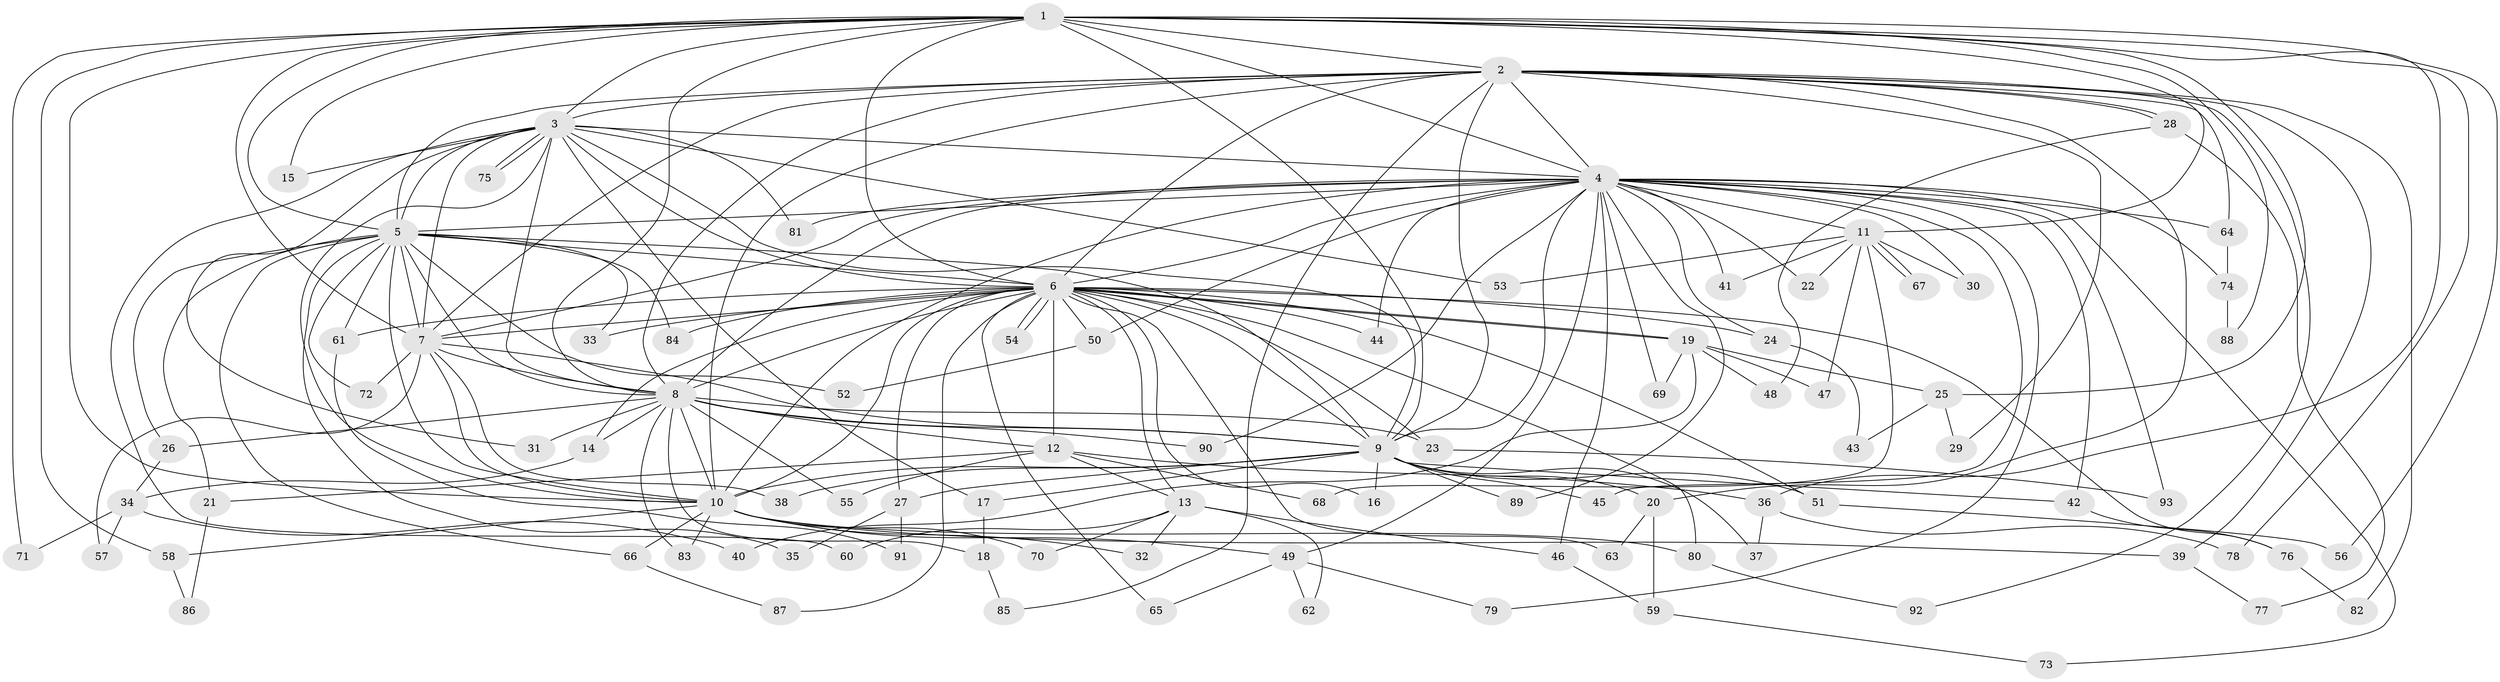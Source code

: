 // coarse degree distribution, {14: 0.06382978723404255, 13: 0.02127659574468085, 10: 0.0425531914893617, 20: 0.02127659574468085, 15: 0.02127659574468085, 18: 0.02127659574468085, 16: 0.02127659574468085, 8: 0.02127659574468085, 6: 0.0425531914893617, 2: 0.44680851063829785, 3: 0.1276595744680851, 5: 0.02127659574468085, 4: 0.06382978723404255, 1: 0.06382978723404255}
// Generated by graph-tools (version 1.1) at 2025/49/03/04/25 22:49:34]
// undirected, 93 vertices, 211 edges
graph export_dot {
  node [color=gray90,style=filled];
  1;
  2;
  3;
  4;
  5;
  6;
  7;
  8;
  9;
  10;
  11;
  12;
  13;
  14;
  15;
  16;
  17;
  18;
  19;
  20;
  21;
  22;
  23;
  24;
  25;
  26;
  27;
  28;
  29;
  30;
  31;
  32;
  33;
  34;
  35;
  36;
  37;
  38;
  39;
  40;
  41;
  42;
  43;
  44;
  45;
  46;
  47;
  48;
  49;
  50;
  51;
  52;
  53;
  54;
  55;
  56;
  57;
  58;
  59;
  60;
  61;
  62;
  63;
  64;
  65;
  66;
  67;
  68;
  69;
  70;
  71;
  72;
  73;
  74;
  75;
  76;
  77;
  78;
  79;
  80;
  81;
  82;
  83;
  84;
  85;
  86;
  87;
  88;
  89;
  90;
  91;
  92;
  93;
  1 -- 2;
  1 -- 3;
  1 -- 4;
  1 -- 5;
  1 -- 6;
  1 -- 7;
  1 -- 8;
  1 -- 9;
  1 -- 10;
  1 -- 11;
  1 -- 15;
  1 -- 25;
  1 -- 36;
  1 -- 56;
  1 -- 58;
  1 -- 71;
  1 -- 78;
  1 -- 88;
  2 -- 3;
  2 -- 4;
  2 -- 5;
  2 -- 6;
  2 -- 7;
  2 -- 8;
  2 -- 9;
  2 -- 10;
  2 -- 20;
  2 -- 28;
  2 -- 28;
  2 -- 29;
  2 -- 39;
  2 -- 64;
  2 -- 82;
  2 -- 85;
  2 -- 92;
  3 -- 4;
  3 -- 5;
  3 -- 6;
  3 -- 7;
  3 -- 8;
  3 -- 9;
  3 -- 10;
  3 -- 15;
  3 -- 17;
  3 -- 31;
  3 -- 53;
  3 -- 60;
  3 -- 75;
  3 -- 75;
  3 -- 81;
  4 -- 5;
  4 -- 6;
  4 -- 7;
  4 -- 8;
  4 -- 9;
  4 -- 10;
  4 -- 11;
  4 -- 22;
  4 -- 24;
  4 -- 30;
  4 -- 41;
  4 -- 42;
  4 -- 44;
  4 -- 45;
  4 -- 46;
  4 -- 49;
  4 -- 50;
  4 -- 64;
  4 -- 69;
  4 -- 73;
  4 -- 74;
  4 -- 79;
  4 -- 81;
  4 -- 89;
  4 -- 90;
  4 -- 93;
  5 -- 6;
  5 -- 7;
  5 -- 8;
  5 -- 9;
  5 -- 10;
  5 -- 21;
  5 -- 26;
  5 -- 33;
  5 -- 35;
  5 -- 52;
  5 -- 61;
  5 -- 66;
  5 -- 72;
  5 -- 84;
  6 -- 7;
  6 -- 8;
  6 -- 9;
  6 -- 10;
  6 -- 12;
  6 -- 13;
  6 -- 14;
  6 -- 16;
  6 -- 19;
  6 -- 19;
  6 -- 23;
  6 -- 24;
  6 -- 27;
  6 -- 33;
  6 -- 44;
  6 -- 50;
  6 -- 51;
  6 -- 54;
  6 -- 54;
  6 -- 61;
  6 -- 63;
  6 -- 65;
  6 -- 76;
  6 -- 80;
  6 -- 84;
  6 -- 87;
  7 -- 8;
  7 -- 9;
  7 -- 10;
  7 -- 38;
  7 -- 57;
  7 -- 72;
  8 -- 9;
  8 -- 10;
  8 -- 12;
  8 -- 14;
  8 -- 18;
  8 -- 23;
  8 -- 26;
  8 -- 31;
  8 -- 55;
  8 -- 83;
  8 -- 90;
  9 -- 10;
  9 -- 16;
  9 -- 17;
  9 -- 20;
  9 -- 27;
  9 -- 37;
  9 -- 38;
  9 -- 42;
  9 -- 45;
  9 -- 51;
  9 -- 89;
  10 -- 32;
  10 -- 39;
  10 -- 49;
  10 -- 58;
  10 -- 66;
  10 -- 70;
  10 -- 80;
  10 -- 83;
  11 -- 22;
  11 -- 30;
  11 -- 41;
  11 -- 47;
  11 -- 53;
  11 -- 67;
  11 -- 67;
  11 -- 68;
  12 -- 13;
  12 -- 21;
  12 -- 36;
  12 -- 55;
  12 -- 68;
  13 -- 32;
  13 -- 46;
  13 -- 60;
  13 -- 62;
  13 -- 70;
  14 -- 34;
  17 -- 18;
  18 -- 85;
  19 -- 25;
  19 -- 40;
  19 -- 47;
  19 -- 48;
  19 -- 69;
  20 -- 59;
  20 -- 63;
  21 -- 86;
  23 -- 93;
  24 -- 43;
  25 -- 29;
  25 -- 43;
  26 -- 34;
  27 -- 35;
  27 -- 91;
  28 -- 48;
  28 -- 77;
  34 -- 40;
  34 -- 57;
  34 -- 71;
  36 -- 37;
  36 -- 78;
  39 -- 77;
  42 -- 76;
  46 -- 59;
  49 -- 62;
  49 -- 65;
  49 -- 79;
  50 -- 52;
  51 -- 56;
  58 -- 86;
  59 -- 73;
  61 -- 91;
  64 -- 74;
  66 -- 87;
  74 -- 88;
  76 -- 82;
  80 -- 92;
}
